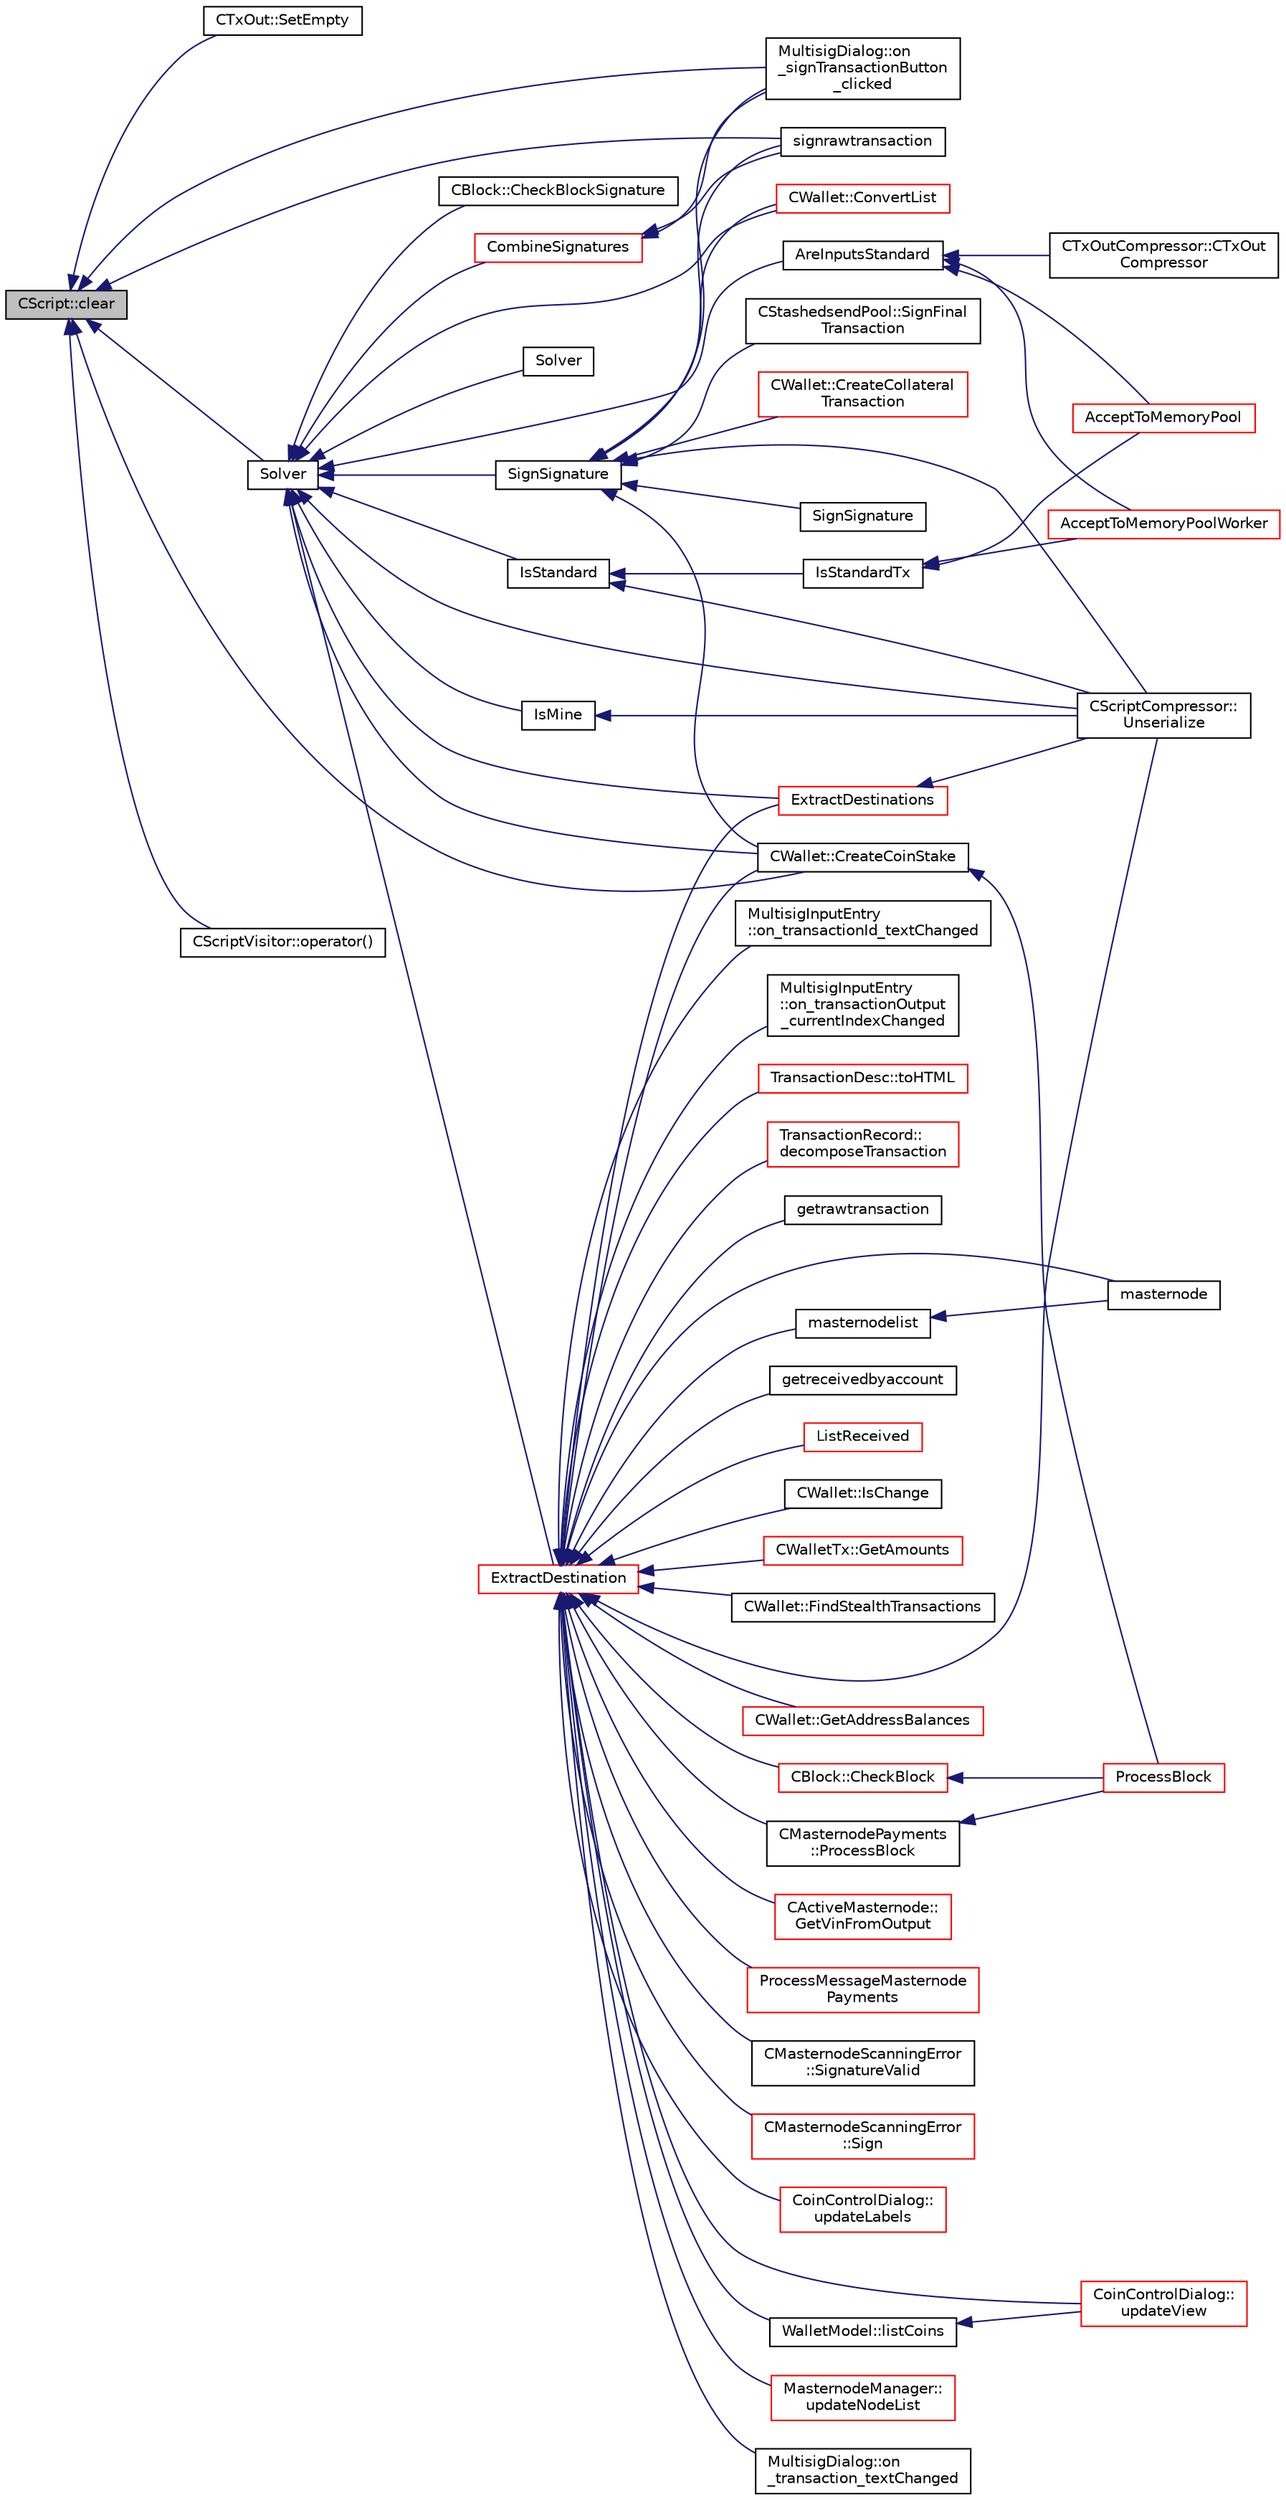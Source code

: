 digraph "CScript::clear"
{
  edge [fontname="Helvetica",fontsize="10",labelfontname="Helvetica",labelfontsize="10"];
  node [fontname="Helvetica",fontsize="10",shape=record];
  rankdir="LR";
  Node19 [label="CScript::clear",height=0.2,width=0.4,color="black", fillcolor="grey75", style="filled", fontcolor="black"];
  Node19 -> Node20 [dir="back",color="midnightblue",fontsize="10",style="solid",fontname="Helvetica"];
  Node20 [label="CTxOut::SetEmpty",height=0.2,width=0.4,color="black", fillcolor="white", style="filled",URL="$d2/db7/class_c_tx_out.html#aef15a8068187af08b25a7ddfbf8d7744"];
  Node19 -> Node21 [dir="back",color="midnightblue",fontsize="10",style="solid",fontname="Helvetica"];
  Node21 [label="MultisigDialog::on\l_signTransactionButton\l_clicked",height=0.2,width=0.4,color="black", fillcolor="white", style="filled",URL="$d4/df4/class_multisig_dialog.html#ad277ce76887dfbbec511486d3c1d2bc4"];
  Node19 -> Node22 [dir="back",color="midnightblue",fontsize="10",style="solid",fontname="Helvetica"];
  Node22 [label="signrawtransaction",height=0.2,width=0.4,color="black", fillcolor="white", style="filled",URL="$dc/da8/rpcrawtransaction_8cpp.html#aa0d151e35c0ad5ec82df451a833aeadb"];
  Node19 -> Node23 [dir="back",color="midnightblue",fontsize="10",style="solid",fontname="Helvetica"];
  Node23 [label="Solver",height=0.2,width=0.4,color="black", fillcolor="white", style="filled",URL="$de/d7f/script_8h.html#a81899059ee66f695aaf96a07d5e2ebdc"];
  Node23 -> Node24 [dir="back",color="midnightblue",fontsize="10",style="solid",fontname="Helvetica"];
  Node24 [label="AreInputsStandard",height=0.2,width=0.4,color="black", fillcolor="white", style="filled",URL="$d4/dbf/main_8h.html#a29901e539b487e09c90ff90c7560bd9d",tooltip="Check for standard transaction types. "];
  Node24 -> Node25 [dir="back",color="midnightblue",fontsize="10",style="solid",fontname="Helvetica"];
  Node25 [label="AcceptToMemoryPool",height=0.2,width=0.4,color="red", fillcolor="white", style="filled",URL="$d4/dbf/main_8h.html#addea0e425b693b4c1be712c3ead94568",tooltip="(try to) add transaction to memory pool "];
  Node24 -> Node107 [dir="back",color="midnightblue",fontsize="10",style="solid",fontname="Helvetica"];
  Node107 [label="CTxOutCompressor::CTxOut\lCompressor",height=0.2,width=0.4,color="black", fillcolor="white", style="filled",URL="$d9/d8d/class_c_tx_out_compressor.html#a38ef1033989cd003de65598620d15cea"];
  Node24 -> Node108 [dir="back",color="midnightblue",fontsize="10",style="solid",fontname="Helvetica"];
  Node108 [label="AcceptToMemoryPoolWorker",height=0.2,width=0.4,color="red", fillcolor="white", style="filled",URL="$dd/d7d/validation_8cpp.html#a274b0623037c72315662a07ecf760176"];
  Node23 -> Node119 [dir="back",color="midnightblue",fontsize="10",style="solid",fontname="Helvetica"];
  Node119 [label="CBlock::CheckBlockSignature",height=0.2,width=0.4,color="black", fillcolor="white", style="filled",URL="$d3/d51/class_c_block.html#a2ff0deeda85c23cde1a78365d6fc6c2c"];
  Node23 -> Node120 [dir="back",color="midnightblue",fontsize="10",style="solid",fontname="Helvetica"];
  Node120 [label="SignSignature",height=0.2,width=0.4,color="black", fillcolor="white", style="filled",URL="$de/d7f/script_8h.html#aca7dc730fd42e706b2c912ba32b65a36"];
  Node120 -> Node21 [dir="back",color="midnightblue",fontsize="10",style="solid",fontname="Helvetica"];
  Node120 -> Node22 [dir="back",color="midnightblue",fontsize="10",style="solid",fontname="Helvetica"];
  Node120 -> Node121 [dir="back",color="midnightblue",fontsize="10",style="solid",fontname="Helvetica"];
  Node121 [label="SignSignature",height=0.2,width=0.4,color="black", fillcolor="white", style="filled",URL="$de/d7f/script_8h.html#a3aef640e90fdb0fa95a8e2cda0cf6c22"];
  Node120 -> Node122 [dir="back",color="midnightblue",fontsize="10",style="solid",fontname="Helvetica"];
  Node122 [label="CScriptCompressor::\lUnserialize",height=0.2,width=0.4,color="black", fillcolor="white", style="filled",URL="$d3/dfb/class_c_script_compressor.html#a016fa6e3d2735d95fcf773271da073d5"];
  Node120 -> Node123 [dir="back",color="midnightblue",fontsize="10",style="solid",fontname="Helvetica"];
  Node123 [label="CStashedsendPool::SignFinal\lTransaction",height=0.2,width=0.4,color="black", fillcolor="white", style="filled",URL="$dd/d8a/class_c_stashedsend_pool.html#aa4e76a2c5ccd3fedef74f5e0b12c87f1",tooltip="As a client, check and sign the final transaction. "];
  Node120 -> Node124 [dir="back",color="midnightblue",fontsize="10",style="solid",fontname="Helvetica"];
  Node124 [label="CWallet::CreateCollateral\lTransaction",height=0.2,width=0.4,color="red", fillcolor="white", style="filled",URL="$d2/de5/class_c_wallet.html#a3efb1d87b0d5cb916f7289b72a38744d"];
  Node120 -> Node130 [dir="back",color="midnightblue",fontsize="10",style="solid",fontname="Helvetica"];
  Node130 [label="CWallet::ConvertList",height=0.2,width=0.4,color="red", fillcolor="white", style="filled",URL="$d2/de5/class_c_wallet.html#adbc8cbc5a39e04446f4277487405c06b"];
  Node120 -> Node131 [dir="back",color="midnightblue",fontsize="10",style="solid",fontname="Helvetica"];
  Node131 [label="CWallet::CreateCoinStake",height=0.2,width=0.4,color="black", fillcolor="white", style="filled",URL="$d2/de5/class_c_wallet.html#a644df129468440aa36f49ca3716a3c19"];
  Node131 -> Node132 [dir="back",color="midnightblue",fontsize="10",style="solid",fontname="Helvetica"];
  Node132 [label="ProcessBlock",height=0.2,width=0.4,color="red", fillcolor="white", style="filled",URL="$d4/dbf/main_8h.html#a7c8a7be3439bb5e1e40548a332a3cf29"];
  Node23 -> Node142 [dir="back",color="midnightblue",fontsize="10",style="solid",fontname="Helvetica"];
  Node142 [label="Solver",height=0.2,width=0.4,color="black", fillcolor="white", style="filled",URL="$de/d7f/script_8h.html#a8e31b29d5a654a570c493f7aa9c3abd9"];
  Node23 -> Node143 [dir="back",color="midnightblue",fontsize="10",style="solid",fontname="Helvetica"];
  Node143 [label="IsStandard",height=0.2,width=0.4,color="black", fillcolor="white", style="filled",URL="$de/d7f/script_8h.html#abb2b48ecfd43dcb01e25d9d4c333a340"];
  Node143 -> Node144 [dir="back",color="midnightblue",fontsize="10",style="solid",fontname="Helvetica"];
  Node144 [label="IsStandardTx",height=0.2,width=0.4,color="black", fillcolor="white", style="filled",URL="$df/d0a/main_8cpp.html#acd163a09d0e4384ebe85dead57730dd7"];
  Node144 -> Node25 [dir="back",color="midnightblue",fontsize="10",style="solid",fontname="Helvetica"];
  Node144 -> Node108 [dir="back",color="midnightblue",fontsize="10",style="solid",fontname="Helvetica"];
  Node143 -> Node122 [dir="back",color="midnightblue",fontsize="10",style="solid",fontname="Helvetica"];
  Node23 -> Node145 [dir="back",color="midnightblue",fontsize="10",style="solid",fontname="Helvetica"];
  Node145 [label="IsMine",height=0.2,width=0.4,color="black", fillcolor="white", style="filled",URL="$de/d7f/script_8h.html#ae1531a999ac1bfa59d70cfc984f1266b"];
  Node145 -> Node122 [dir="back",color="midnightblue",fontsize="10",style="solid",fontname="Helvetica"];
  Node23 -> Node146 [dir="back",color="midnightblue",fontsize="10",style="solid",fontname="Helvetica"];
  Node146 [label="ExtractDestination",height=0.2,width=0.4,color="red", fillcolor="white", style="filled",URL="$de/d7f/script_8h.html#a951f7e601746ae076afdf3169ecca2fc"];
  Node146 -> Node147 [dir="back",color="midnightblue",fontsize="10",style="solid",fontname="Helvetica"];
  Node147 [label="CActiveMasternode::\lGetVinFromOutput",height=0.2,width=0.4,color="red", fillcolor="white", style="filled",URL="$d9/d29/class_c_active_masternode.html#abc2ae1e24001f80ace4bbea2b6453944"];
  Node146 -> Node151 [dir="back",color="midnightblue",fontsize="10",style="solid",fontname="Helvetica"];
  Node151 [label="CBlock::CheckBlock",height=0.2,width=0.4,color="red", fillcolor="white", style="filled",URL="$d3/d51/class_c_block.html#a423d19b5a2bf03e26cd412976df3ab20"];
  Node151 -> Node132 [dir="back",color="midnightblue",fontsize="10",style="solid",fontname="Helvetica"];
  Node146 -> Node152 [dir="back",color="midnightblue",fontsize="10",style="solid",fontname="Helvetica"];
  Node152 [label="ProcessMessageMasternode\lPayments",height=0.2,width=0.4,color="red", fillcolor="white", style="filled",URL="$dc/d20/masternode-payments_8h.html#a8c28fb440d8031543d1de309e34c40f2"];
  Node146 -> Node153 [dir="back",color="midnightblue",fontsize="10",style="solid",fontname="Helvetica"];
  Node153 [label="CMasternodePayments\l::ProcessBlock",height=0.2,width=0.4,color="black", fillcolor="white", style="filled",URL="$dc/d9a/class_c_masternode_payments.html#aa23dfbc148f10f601e9771bfcffea441"];
  Node153 -> Node132 [dir="back",color="midnightblue",fontsize="10",style="solid",fontname="Helvetica"];
  Node146 -> Node154 [dir="back",color="midnightblue",fontsize="10",style="solid",fontname="Helvetica"];
  Node154 [label="CMasternodeScanningError\l::SignatureValid",height=0.2,width=0.4,color="black", fillcolor="white", style="filled",URL="$d0/de7/class_c_masternode_scanning_error.html#ae90fca573f70f7faa4c9f3a5db145f36"];
  Node146 -> Node155 [dir="back",color="midnightblue",fontsize="10",style="solid",fontname="Helvetica"];
  Node155 [label="CMasternodeScanningError\l::Sign",height=0.2,width=0.4,color="red", fillcolor="white", style="filled",URL="$d0/de7/class_c_masternode_scanning_error.html#afdc8ec9b08767cdf3c6a6cc819af7d09"];
  Node146 -> Node157 [dir="back",color="midnightblue",fontsize="10",style="solid",fontname="Helvetica"];
  Node157 [label="CoinControlDialog::\lupdateLabels",height=0.2,width=0.4,color="red", fillcolor="white", style="filled",URL="$dd/dfb/class_coin_control_dialog.html#a4fc60e89b097952ff22dc0f9c58c87d9"];
  Node146 -> Node181 [dir="back",color="midnightblue",fontsize="10",style="solid",fontname="Helvetica"];
  Node181 [label="CoinControlDialog::\lupdateView",height=0.2,width=0.4,color="red", fillcolor="white", style="filled",URL="$dd/dfb/class_coin_control_dialog.html#aadea33050e5c1efd5eae8d2fcfa721f9"];
  Node146 -> Node37 [dir="back",color="midnightblue",fontsize="10",style="solid",fontname="Helvetica"];
  Node37 [label="MasternodeManager::\lupdateNodeList",height=0.2,width=0.4,color="red", fillcolor="white", style="filled",URL="$d9/d70/class_masternode_manager.html#a5485a8bd6ccf673027165cc1207dfae9"];
  Node146 -> Node184 [dir="back",color="midnightblue",fontsize="10",style="solid",fontname="Helvetica"];
  Node184 [label="MultisigDialog::on\l_transaction_textChanged",height=0.2,width=0.4,color="black", fillcolor="white", style="filled",URL="$d4/df4/class_multisig_dialog.html#a2412fa91c5e7ef51c229aa36388c0960"];
  Node146 -> Node185 [dir="back",color="midnightblue",fontsize="10",style="solid",fontname="Helvetica"];
  Node185 [label="MultisigInputEntry\l::on_transactionId_textChanged",height=0.2,width=0.4,color="black", fillcolor="white", style="filled",URL="$d9/d3d/class_multisig_input_entry.html#a1cb42a240e71f999f06fbf7e4ffbc982"];
  Node146 -> Node186 [dir="back",color="midnightblue",fontsize="10",style="solid",fontname="Helvetica"];
  Node186 [label="MultisigInputEntry\l::on_transactionOutput\l_currentIndexChanged",height=0.2,width=0.4,color="black", fillcolor="white", style="filled",URL="$d9/d3d/class_multisig_input_entry.html#a122ee9305bd98ccb311698169be45941"];
  Node146 -> Node75 [dir="back",color="midnightblue",fontsize="10",style="solid",fontname="Helvetica"];
  Node75 [label="TransactionDesc::toHTML",height=0.2,width=0.4,color="red", fillcolor="white", style="filled",URL="$d4/da9/class_transaction_desc.html#ab7c9dbb2048aae121dd9d75df86e64f4"];
  Node146 -> Node187 [dir="back",color="midnightblue",fontsize="10",style="solid",fontname="Helvetica"];
  Node187 [label="TransactionRecord::\ldecomposeTransaction",height=0.2,width=0.4,color="red", fillcolor="white", style="filled",URL="$d1/da7/class_transaction_record.html#a9f5db4465fa5fdcc3f9af525096bcdb9"];
  Node146 -> Node190 [dir="back",color="midnightblue",fontsize="10",style="solid",fontname="Helvetica"];
  Node190 [label="WalletModel::listCoins",height=0.2,width=0.4,color="black", fillcolor="white", style="filled",URL="$d4/d27/class_wallet_model.html#ae5ce26bba42701b45de766ef11cc9a47"];
  Node190 -> Node181 [dir="back",color="midnightblue",fontsize="10",style="solid",fontname="Helvetica"];
  Node146 -> Node191 [dir="back",color="midnightblue",fontsize="10",style="solid",fontname="Helvetica"];
  Node191 [label="getrawtransaction",height=0.2,width=0.4,color="black", fillcolor="white", style="filled",URL="$dc/da8/rpcrawtransaction_8cpp.html#a12e1b8a05d99d1544e5343c2282cc55a"];
  Node146 -> Node41 [dir="back",color="midnightblue",fontsize="10",style="solid",fontname="Helvetica"];
  Node41 [label="masternode",height=0.2,width=0.4,color="black", fillcolor="white", style="filled",URL="$d5/d6b/rpcstashedsend_8cpp.html#a30609e443aeb47c29ed0878d16b1b5e1"];
  Node146 -> Node40 [dir="back",color="midnightblue",fontsize="10",style="solid",fontname="Helvetica"];
  Node40 [label="masternodelist",height=0.2,width=0.4,color="black", fillcolor="white", style="filled",URL="$d5/d6b/rpcstashedsend_8cpp.html#a3a7ed7e37f21eb2912afc6e776f7236c"];
  Node40 -> Node41 [dir="back",color="midnightblue",fontsize="10",style="solid",fontname="Helvetica"];
  Node146 -> Node192 [dir="back",color="midnightblue",fontsize="10",style="solid",fontname="Helvetica"];
  Node192 [label="getreceivedbyaccount",height=0.2,width=0.4,color="black", fillcolor="white", style="filled",URL="$df/d1d/rpcwallet_8cpp.html#a07526be5270b0e55b4a0b79c01205f3d"];
  Node146 -> Node193 [dir="back",color="midnightblue",fontsize="10",style="solid",fontname="Helvetica"];
  Node193 [label="ListReceived",height=0.2,width=0.4,color="red", fillcolor="white", style="filled",URL="$df/d1d/rpcwallet_8cpp.html#a0cc958f67a8d6d0002cb4fee19eddb5c"];
  Node146 -> Node196 [dir="back",color="midnightblue",fontsize="10",style="solid",fontname="Helvetica"];
  Node196 [label="ExtractDestinations",height=0.2,width=0.4,color="red", fillcolor="white", style="filled",URL="$de/d7f/script_8h.html#a49e36ddce090cc66aba405c0755c8be7"];
  Node196 -> Node122 [dir="back",color="midnightblue",fontsize="10",style="solid",fontname="Helvetica"];
  Node146 -> Node122 [dir="back",color="midnightblue",fontsize="10",style="solid",fontname="Helvetica"];
  Node146 -> Node209 [dir="back",color="midnightblue",fontsize="10",style="solid",fontname="Helvetica"];
  Node209 [label="CWallet::IsChange",height=0.2,width=0.4,color="black", fillcolor="white", style="filled",URL="$d2/de5/class_c_wallet.html#aba1c6108b7d2d3800dd487bab4c4c82e"];
  Node146 -> Node210 [dir="back",color="midnightblue",fontsize="10",style="solid",fontname="Helvetica"];
  Node210 [label="CWalletTx::GetAmounts",height=0.2,width=0.4,color="red", fillcolor="white", style="filled",URL="$d6/d53/class_c_wallet_tx.html#a712d43025de0e667a5e06d3969dbea1f"];
  Node146 -> Node217 [dir="back",color="midnightblue",fontsize="10",style="solid",fontname="Helvetica"];
  Node217 [label="CWallet::FindStealthTransactions",height=0.2,width=0.4,color="black", fillcolor="white", style="filled",URL="$d2/de5/class_c_wallet.html#a5d0e2025dc7a87a0406be272b80509ee"];
  Node146 -> Node131 [dir="back",color="midnightblue",fontsize="10",style="solid",fontname="Helvetica"];
  Node146 -> Node218 [dir="back",color="midnightblue",fontsize="10",style="solid",fontname="Helvetica"];
  Node218 [label="CWallet::GetAddressBalances",height=0.2,width=0.4,color="red", fillcolor="white", style="filled",URL="$d2/de5/class_c_wallet.html#aadffdf5d0e2f2413cdcc2a39fc2e310d"];
  Node23 -> Node196 [dir="back",color="midnightblue",fontsize="10",style="solid",fontname="Helvetica"];
  Node23 -> Node221 [dir="back",color="midnightblue",fontsize="10",style="solid",fontname="Helvetica"];
  Node221 [label="CombineSignatures",height=0.2,width=0.4,color="red", fillcolor="white", style="filled",URL="$dd/d0f/script_8cpp.html#a79ba74edb86e8e00eef84202dd5dea43"];
  Node221 -> Node21 [dir="back",color="midnightblue",fontsize="10",style="solid",fontname="Helvetica"];
  Node221 -> Node22 [dir="back",color="midnightblue",fontsize="10",style="solid",fontname="Helvetica"];
  Node23 -> Node122 [dir="back",color="midnightblue",fontsize="10",style="solid",fontname="Helvetica"];
  Node23 -> Node130 [dir="back",color="midnightblue",fontsize="10",style="solid",fontname="Helvetica"];
  Node23 -> Node131 [dir="back",color="midnightblue",fontsize="10",style="solid",fontname="Helvetica"];
  Node19 -> Node223 [dir="back",color="midnightblue",fontsize="10",style="solid",fontname="Helvetica"];
  Node223 [label="CScriptVisitor::operator()",height=0.2,width=0.4,color="black", fillcolor="white", style="filled",URL="$d7/d2e/class_c_script_visitor.html#aee67fc2ddbe2b81cdc399dae2f2b9557"];
  Node19 -> Node131 [dir="back",color="midnightblue",fontsize="10",style="solid",fontname="Helvetica"];
}
